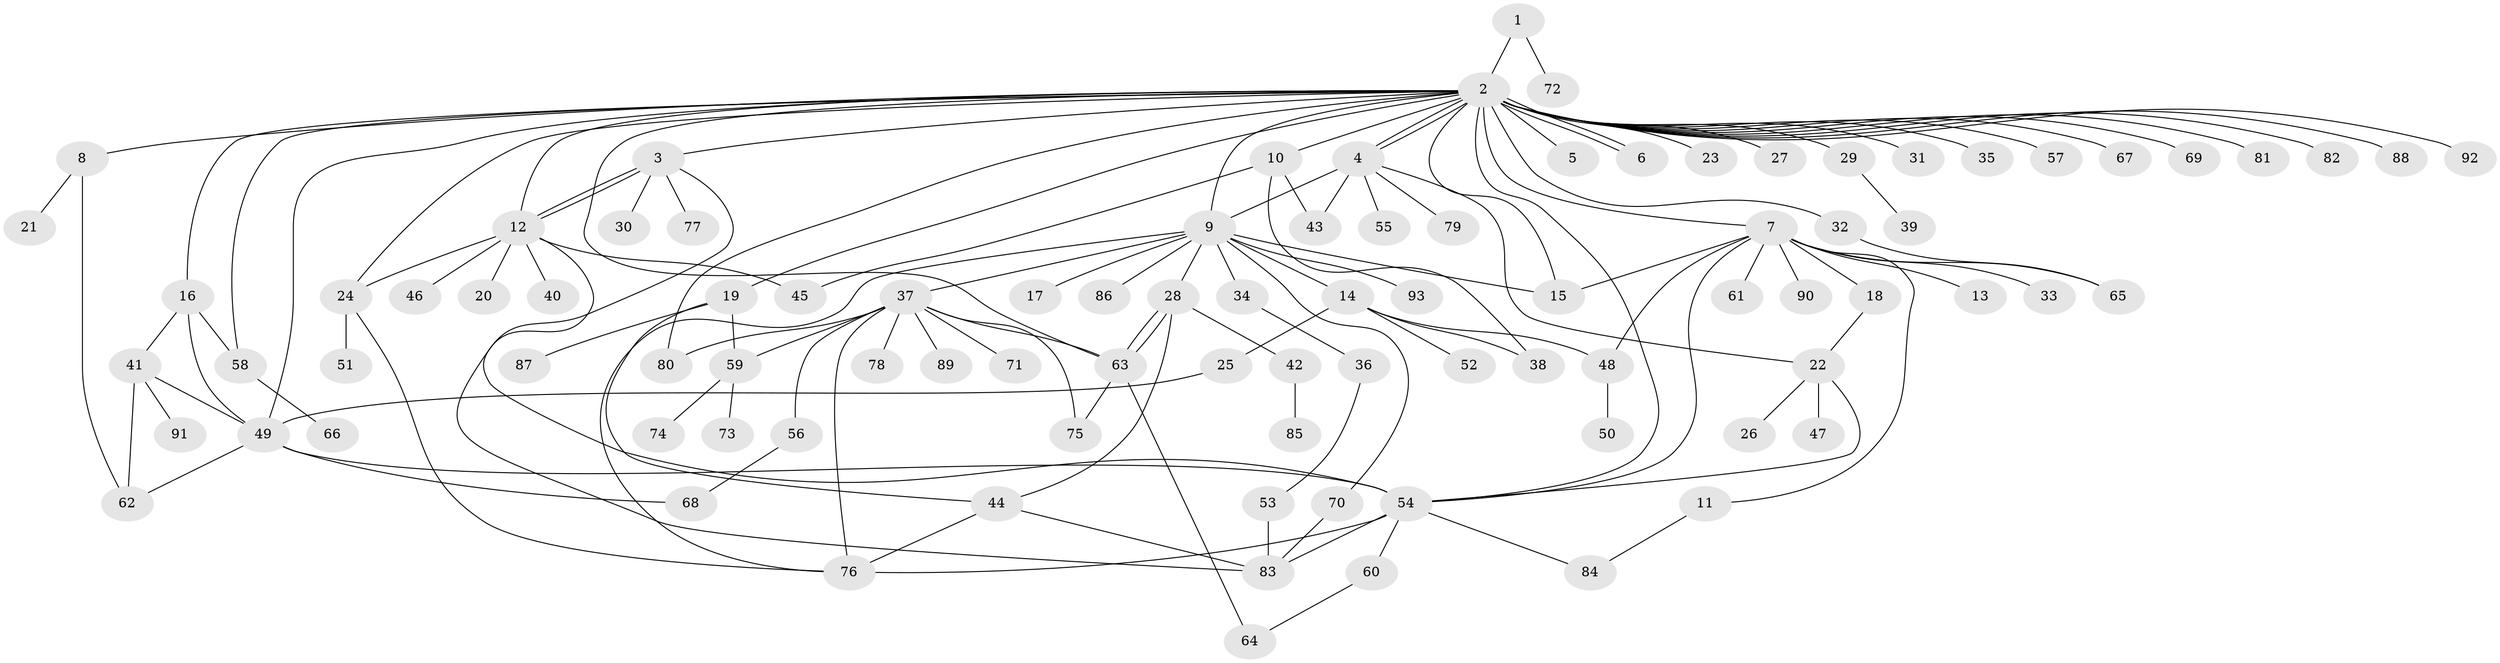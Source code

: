 // coarse degree distribution, {1: 0.4852941176470588, 32: 0.014705882352941176, 6: 0.058823529411764705, 2: 0.22058823529411764, 10: 0.014705882352941176, 12: 0.014705882352941176, 4: 0.04411764705882353, 8: 0.014705882352941176, 5: 0.04411764705882353, 3: 0.04411764705882353, 9: 0.029411764705882353, 7: 0.014705882352941176}
// Generated by graph-tools (version 1.1) at 2025/51/02/27/25 19:51:54]
// undirected, 93 vertices, 134 edges
graph export_dot {
graph [start="1"]
  node [color=gray90,style=filled];
  1;
  2;
  3;
  4;
  5;
  6;
  7;
  8;
  9;
  10;
  11;
  12;
  13;
  14;
  15;
  16;
  17;
  18;
  19;
  20;
  21;
  22;
  23;
  24;
  25;
  26;
  27;
  28;
  29;
  30;
  31;
  32;
  33;
  34;
  35;
  36;
  37;
  38;
  39;
  40;
  41;
  42;
  43;
  44;
  45;
  46;
  47;
  48;
  49;
  50;
  51;
  52;
  53;
  54;
  55;
  56;
  57;
  58;
  59;
  60;
  61;
  62;
  63;
  64;
  65;
  66;
  67;
  68;
  69;
  70;
  71;
  72;
  73;
  74;
  75;
  76;
  77;
  78;
  79;
  80;
  81;
  82;
  83;
  84;
  85;
  86;
  87;
  88;
  89;
  90;
  91;
  92;
  93;
  1 -- 2;
  1 -- 72;
  2 -- 3;
  2 -- 4;
  2 -- 4;
  2 -- 5;
  2 -- 6;
  2 -- 6;
  2 -- 7;
  2 -- 8;
  2 -- 9;
  2 -- 10;
  2 -- 12;
  2 -- 15;
  2 -- 16;
  2 -- 19;
  2 -- 23;
  2 -- 24;
  2 -- 27;
  2 -- 29;
  2 -- 31;
  2 -- 32;
  2 -- 35;
  2 -- 49;
  2 -- 54;
  2 -- 57;
  2 -- 58;
  2 -- 63;
  2 -- 67;
  2 -- 69;
  2 -- 80;
  2 -- 81;
  2 -- 82;
  2 -- 88;
  2 -- 92;
  3 -- 12;
  3 -- 12;
  3 -- 30;
  3 -- 77;
  3 -- 83;
  4 -- 9;
  4 -- 22;
  4 -- 43;
  4 -- 55;
  4 -- 79;
  7 -- 11;
  7 -- 13;
  7 -- 15;
  7 -- 18;
  7 -- 33;
  7 -- 48;
  7 -- 54;
  7 -- 61;
  7 -- 65;
  7 -- 90;
  8 -- 21;
  8 -- 62;
  9 -- 14;
  9 -- 15;
  9 -- 17;
  9 -- 28;
  9 -- 34;
  9 -- 37;
  9 -- 70;
  9 -- 76;
  9 -- 86;
  9 -- 93;
  10 -- 38;
  10 -- 43;
  10 -- 45;
  11 -- 84;
  12 -- 20;
  12 -- 24;
  12 -- 40;
  12 -- 45;
  12 -- 46;
  12 -- 54;
  14 -- 25;
  14 -- 38;
  14 -- 48;
  14 -- 52;
  16 -- 41;
  16 -- 49;
  16 -- 58;
  18 -- 22;
  19 -- 44;
  19 -- 59;
  19 -- 87;
  22 -- 26;
  22 -- 47;
  22 -- 54;
  24 -- 51;
  24 -- 76;
  25 -- 49;
  28 -- 42;
  28 -- 44;
  28 -- 63;
  28 -- 63;
  29 -- 39;
  32 -- 65;
  34 -- 36;
  36 -- 53;
  37 -- 56;
  37 -- 59;
  37 -- 63;
  37 -- 71;
  37 -- 75;
  37 -- 76;
  37 -- 78;
  37 -- 80;
  37 -- 89;
  41 -- 49;
  41 -- 62;
  41 -- 91;
  42 -- 85;
  44 -- 76;
  44 -- 83;
  48 -- 50;
  49 -- 54;
  49 -- 62;
  49 -- 68;
  53 -- 83;
  54 -- 60;
  54 -- 76;
  54 -- 83;
  54 -- 84;
  56 -- 68;
  58 -- 66;
  59 -- 73;
  59 -- 74;
  60 -- 64;
  63 -- 64;
  63 -- 75;
  70 -- 83;
}
